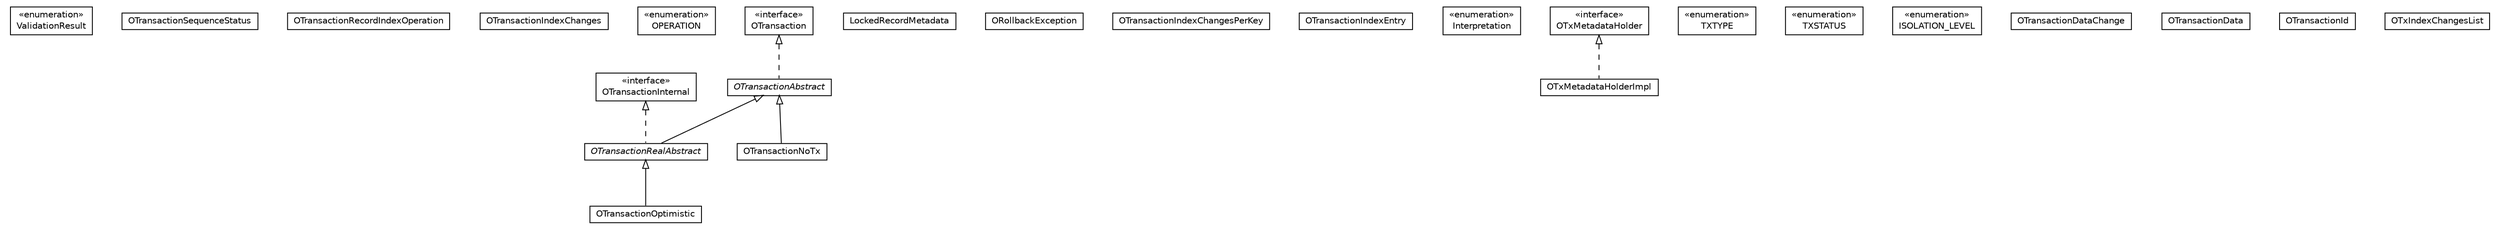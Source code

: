#!/usr/local/bin/dot
#
# Class diagram 
# Generated by UMLGraph version R5_6-24-gf6e263 (http://www.umlgraph.org/)
#

digraph G {
	edge [fontname="Helvetica",fontsize=10,labelfontname="Helvetica",labelfontsize=10];
	node [fontname="Helvetica",fontsize=10,shape=plaintext];
	nodesep=0.25;
	ranksep=0.5;
	// com.orientechnologies.orient.core.tx.ValidationResult
	c459927 [label=<<table title="com.orientechnologies.orient.core.tx.ValidationResult" border="0" cellborder="1" cellspacing="0" cellpadding="2" port="p" href="./ValidationResult.html">
		<tr><td><table border="0" cellspacing="0" cellpadding="1">
<tr><td align="center" balign="center"> &#171;enumeration&#187; </td></tr>
<tr><td align="center" balign="center"> ValidationResult </td></tr>
		</table></td></tr>
		</table>>, URL="./ValidationResult.html", fontname="Helvetica", fontcolor="black", fontsize=10.0];
	// com.orientechnologies.orient.core.tx.OTransactionSequenceStatus
	c459928 [label=<<table title="com.orientechnologies.orient.core.tx.OTransactionSequenceStatus" border="0" cellborder="1" cellspacing="0" cellpadding="2" port="p" href="./OTransactionSequenceStatus.html">
		<tr><td><table border="0" cellspacing="0" cellpadding="1">
<tr><td align="center" balign="center"> OTransactionSequenceStatus </td></tr>
		</table></td></tr>
		</table>>, URL="./OTransactionSequenceStatus.html", fontname="Helvetica", fontcolor="black", fontsize=10.0];
	// com.orientechnologies.orient.core.tx.OTransactionRecordIndexOperation
	c459929 [label=<<table title="com.orientechnologies.orient.core.tx.OTransactionRecordIndexOperation" border="0" cellborder="1" cellspacing="0" cellpadding="2" port="p" href="./OTransactionRecordIndexOperation.html">
		<tr><td><table border="0" cellspacing="0" cellpadding="1">
<tr><td align="center" balign="center"> OTransactionRecordIndexOperation </td></tr>
		</table></td></tr>
		</table>>, URL="./OTransactionRecordIndexOperation.html", fontname="Helvetica", fontcolor="black", fontsize=10.0];
	// com.orientechnologies.orient.core.tx.OTransactionIndexChanges
	c459930 [label=<<table title="com.orientechnologies.orient.core.tx.OTransactionIndexChanges" border="0" cellborder="1" cellspacing="0" cellpadding="2" port="p" href="./OTransactionIndexChanges.html">
		<tr><td><table border="0" cellspacing="0" cellpadding="1">
<tr><td align="center" balign="center"> OTransactionIndexChanges </td></tr>
		</table></td></tr>
		</table>>, URL="./OTransactionIndexChanges.html", fontname="Helvetica", fontcolor="black", fontsize=10.0];
	// com.orientechnologies.orient.core.tx.OTransactionIndexChanges.OPERATION
	c459931 [label=<<table title="com.orientechnologies.orient.core.tx.OTransactionIndexChanges.OPERATION" border="0" cellborder="1" cellspacing="0" cellpadding="2" port="p" href="./OTransactionIndexChanges.OPERATION.html">
		<tr><td><table border="0" cellspacing="0" cellpadding="1">
<tr><td align="center" balign="center"> &#171;enumeration&#187; </td></tr>
<tr><td align="center" balign="center"> OPERATION </td></tr>
		</table></td></tr>
		</table>>, URL="./OTransactionIndexChanges.OPERATION.html", fontname="Helvetica", fontcolor="black", fontsize=10.0];
	// com.orientechnologies.orient.core.tx.OTransactionNoTx
	c459932 [label=<<table title="com.orientechnologies.orient.core.tx.OTransactionNoTx" border="0" cellborder="1" cellspacing="0" cellpadding="2" port="p" href="./OTransactionNoTx.html">
		<tr><td><table border="0" cellspacing="0" cellpadding="1">
<tr><td align="center" balign="center"> OTransactionNoTx </td></tr>
		</table></td></tr>
		</table>>, URL="./OTransactionNoTx.html", fontname="Helvetica", fontcolor="black", fontsize=10.0];
	// com.orientechnologies.orient.core.tx.OTransactionAbstract
	c459933 [label=<<table title="com.orientechnologies.orient.core.tx.OTransactionAbstract" border="0" cellborder="1" cellspacing="0" cellpadding="2" port="p" href="./OTransactionAbstract.html">
		<tr><td><table border="0" cellspacing="0" cellpadding="1">
<tr><td align="center" balign="center"><font face="Helvetica-Oblique"> OTransactionAbstract </font></td></tr>
		</table></td></tr>
		</table>>, URL="./OTransactionAbstract.html", fontname="Helvetica", fontcolor="black", fontsize=10.0];
	// com.orientechnologies.orient.core.tx.OTransactionAbstract.LockedRecordMetadata
	c459934 [label=<<table title="com.orientechnologies.orient.core.tx.OTransactionAbstract.LockedRecordMetadata" border="0" cellborder="1" cellspacing="0" cellpadding="2" port="p" href="./OTransactionAbstract.LockedRecordMetadata.html">
		<tr><td><table border="0" cellspacing="0" cellpadding="1">
<tr><td align="center" balign="center"> LockedRecordMetadata </td></tr>
		</table></td></tr>
		</table>>, URL="./OTransactionAbstract.LockedRecordMetadata.html", fontname="Helvetica", fontcolor="black", fontsize=10.0];
	// com.orientechnologies.orient.core.tx.ORollbackException
	c459935 [label=<<table title="com.orientechnologies.orient.core.tx.ORollbackException" border="0" cellborder="1" cellspacing="0" cellpadding="2" port="p" href="./ORollbackException.html">
		<tr><td><table border="0" cellspacing="0" cellpadding="1">
<tr><td align="center" balign="center"> ORollbackException </td></tr>
		</table></td></tr>
		</table>>, URL="./ORollbackException.html", fontname="Helvetica", fontcolor="black", fontsize=10.0];
	// com.orientechnologies.orient.core.tx.OTransactionIndexChangesPerKey
	c459936 [label=<<table title="com.orientechnologies.orient.core.tx.OTransactionIndexChangesPerKey" border="0" cellborder="1" cellspacing="0" cellpadding="2" port="p" href="./OTransactionIndexChangesPerKey.html">
		<tr><td><table border="0" cellspacing="0" cellpadding="1">
<tr><td align="center" balign="center"> OTransactionIndexChangesPerKey </td></tr>
		</table></td></tr>
		</table>>, URL="./OTransactionIndexChangesPerKey.html", fontname="Helvetica", fontcolor="black", fontsize=10.0];
	// com.orientechnologies.orient.core.tx.OTransactionIndexChangesPerKey.OTransactionIndexEntry
	c459937 [label=<<table title="com.orientechnologies.orient.core.tx.OTransactionIndexChangesPerKey.OTransactionIndexEntry" border="0" cellborder="1" cellspacing="0" cellpadding="2" port="p" href="./OTransactionIndexChangesPerKey.OTransactionIndexEntry.html">
		<tr><td><table border="0" cellspacing="0" cellpadding="1">
<tr><td align="center" balign="center"> OTransactionIndexEntry </td></tr>
		</table></td></tr>
		</table>>, URL="./OTransactionIndexChangesPerKey.OTransactionIndexEntry.html", fontname="Helvetica", fontcolor="black", fontsize=10.0];
	// com.orientechnologies.orient.core.tx.OTransactionIndexChangesPerKey.Interpretation
	c459938 [label=<<table title="com.orientechnologies.orient.core.tx.OTransactionIndexChangesPerKey.Interpretation" border="0" cellborder="1" cellspacing="0" cellpadding="2" port="p" href="./OTransactionIndexChangesPerKey.Interpretation.html">
		<tr><td><table border="0" cellspacing="0" cellpadding="1">
<tr><td align="center" balign="center"> &#171;enumeration&#187; </td></tr>
<tr><td align="center" balign="center"> Interpretation </td></tr>
		</table></td></tr>
		</table>>, URL="./OTransactionIndexChangesPerKey.Interpretation.html", fontname="Helvetica", fontcolor="black", fontsize=10.0];
	// com.orientechnologies.orient.core.tx.OTxMetadataHolderImpl
	c459939 [label=<<table title="com.orientechnologies.orient.core.tx.OTxMetadataHolderImpl" border="0" cellborder="1" cellspacing="0" cellpadding="2" port="p" href="./OTxMetadataHolderImpl.html">
		<tr><td><table border="0" cellspacing="0" cellpadding="1">
<tr><td align="center" balign="center"> OTxMetadataHolderImpl </td></tr>
		</table></td></tr>
		</table>>, URL="./OTxMetadataHolderImpl.html", fontname="Helvetica", fontcolor="black", fontsize=10.0];
	// com.orientechnologies.orient.core.tx.OTxMetadataHolder
	c459940 [label=<<table title="com.orientechnologies.orient.core.tx.OTxMetadataHolder" border="0" cellborder="1" cellspacing="0" cellpadding="2" port="p" href="./OTxMetadataHolder.html">
		<tr><td><table border="0" cellspacing="0" cellpadding="1">
<tr><td align="center" balign="center"> &#171;interface&#187; </td></tr>
<tr><td align="center" balign="center"> OTxMetadataHolder </td></tr>
		</table></td></tr>
		</table>>, URL="./OTxMetadataHolder.html", fontname="Helvetica", fontcolor="black", fontsize=10.0];
	// com.orientechnologies.orient.core.tx.OTransactionInternal
	c459941 [label=<<table title="com.orientechnologies.orient.core.tx.OTransactionInternal" border="0" cellborder="1" cellspacing="0" cellpadding="2" port="p" href="./OTransactionInternal.html">
		<tr><td><table border="0" cellspacing="0" cellpadding="1">
<tr><td align="center" balign="center"> &#171;interface&#187; </td></tr>
<tr><td align="center" balign="center"> OTransactionInternal </td></tr>
		</table></td></tr>
		</table>>, URL="./OTransactionInternal.html", fontname="Helvetica", fontcolor="black", fontsize=10.0];
	// com.orientechnologies.orient.core.tx.OTransaction
	c459942 [label=<<table title="com.orientechnologies.orient.core.tx.OTransaction" border="0" cellborder="1" cellspacing="0" cellpadding="2" port="p" href="./OTransaction.html">
		<tr><td><table border="0" cellspacing="0" cellpadding="1">
<tr><td align="center" balign="center"> &#171;interface&#187; </td></tr>
<tr><td align="center" balign="center"> OTransaction </td></tr>
		</table></td></tr>
		</table>>, URL="./OTransaction.html", fontname="Helvetica", fontcolor="black", fontsize=10.0];
	// com.orientechnologies.orient.core.tx.OTransaction.TXTYPE
	c459943 [label=<<table title="com.orientechnologies.orient.core.tx.OTransaction.TXTYPE" border="0" cellborder="1" cellspacing="0" cellpadding="2" port="p" href="./OTransaction.TXTYPE.html">
		<tr><td><table border="0" cellspacing="0" cellpadding="1">
<tr><td align="center" balign="center"> &#171;enumeration&#187; </td></tr>
<tr><td align="center" balign="center"> TXTYPE </td></tr>
		</table></td></tr>
		</table>>, URL="./OTransaction.TXTYPE.html", fontname="Helvetica", fontcolor="black", fontsize=10.0];
	// com.orientechnologies.orient.core.tx.OTransaction.TXSTATUS
	c459944 [label=<<table title="com.orientechnologies.orient.core.tx.OTransaction.TXSTATUS" border="0" cellborder="1" cellspacing="0" cellpadding="2" port="p" href="./OTransaction.TXSTATUS.html">
		<tr><td><table border="0" cellspacing="0" cellpadding="1">
<tr><td align="center" balign="center"> &#171;enumeration&#187; </td></tr>
<tr><td align="center" balign="center"> TXSTATUS </td></tr>
		</table></td></tr>
		</table>>, URL="./OTransaction.TXSTATUS.html", fontname="Helvetica", fontcolor="black", fontsize=10.0];
	// com.orientechnologies.orient.core.tx.OTransaction.ISOLATION_LEVEL
	c459945 [label=<<table title="com.orientechnologies.orient.core.tx.OTransaction.ISOLATION_LEVEL" border="0" cellborder="1" cellspacing="0" cellpadding="2" port="p" href="./OTransaction.ISOLATION_LEVEL.html">
		<tr><td><table border="0" cellspacing="0" cellpadding="1">
<tr><td align="center" balign="center"> &#171;enumeration&#187; </td></tr>
<tr><td align="center" balign="center"> ISOLATION_LEVEL </td></tr>
		</table></td></tr>
		</table>>, URL="./OTransaction.ISOLATION_LEVEL.html", fontname="Helvetica", fontcolor="black", fontsize=10.0];
	// com.orientechnologies.orient.core.tx.OTransactionOptimistic
	c459946 [label=<<table title="com.orientechnologies.orient.core.tx.OTransactionOptimistic" border="0" cellborder="1" cellspacing="0" cellpadding="2" port="p" href="./OTransactionOptimistic.html">
		<tr><td><table border="0" cellspacing="0" cellpadding="1">
<tr><td align="center" balign="center"> OTransactionOptimistic </td></tr>
		</table></td></tr>
		</table>>, URL="./OTransactionOptimistic.html", fontname="Helvetica", fontcolor="black", fontsize=10.0];
	// com.orientechnologies.orient.core.tx.OTransactionDataChange
	c459947 [label=<<table title="com.orientechnologies.orient.core.tx.OTransactionDataChange" border="0" cellborder="1" cellspacing="0" cellpadding="2" port="p" href="./OTransactionDataChange.html">
		<tr><td><table border="0" cellspacing="0" cellpadding="1">
<tr><td align="center" balign="center"> OTransactionDataChange </td></tr>
		</table></td></tr>
		</table>>, URL="./OTransactionDataChange.html", fontname="Helvetica", fontcolor="black", fontsize=10.0];
	// com.orientechnologies.orient.core.tx.OTransactionData
	c459948 [label=<<table title="com.orientechnologies.orient.core.tx.OTransactionData" border="0" cellborder="1" cellspacing="0" cellpadding="2" port="p" href="./OTransactionData.html">
		<tr><td><table border="0" cellspacing="0" cellpadding="1">
<tr><td align="center" balign="center"> OTransactionData </td></tr>
		</table></td></tr>
		</table>>, URL="./OTransactionData.html", fontname="Helvetica", fontcolor="black", fontsize=10.0];
	// com.orientechnologies.orient.core.tx.OTransactionId
	c459949 [label=<<table title="com.orientechnologies.orient.core.tx.OTransactionId" border="0" cellborder="1" cellspacing="0" cellpadding="2" port="p" href="./OTransactionId.html">
		<tr><td><table border="0" cellspacing="0" cellpadding="1">
<tr><td align="center" balign="center"> OTransactionId </td></tr>
		</table></td></tr>
		</table>>, URL="./OTransactionId.html", fontname="Helvetica", fontcolor="black", fontsize=10.0];
	// com.orientechnologies.orient.core.tx.OTransactionRealAbstract
	c459950 [label=<<table title="com.orientechnologies.orient.core.tx.OTransactionRealAbstract" border="0" cellborder="1" cellspacing="0" cellpadding="2" port="p" href="./OTransactionRealAbstract.html">
		<tr><td><table border="0" cellspacing="0" cellpadding="1">
<tr><td align="center" balign="center"><font face="Helvetica-Oblique"> OTransactionRealAbstract </font></td></tr>
		</table></td></tr>
		</table>>, URL="./OTransactionRealAbstract.html", fontname="Helvetica", fontcolor="black", fontsize=10.0];
	// com.orientechnologies.orient.core.tx.OTxIndexChangesList
	c459951 [label=<<table title="com.orientechnologies.orient.core.tx.OTxIndexChangesList" border="0" cellborder="1" cellspacing="0" cellpadding="2" port="p" href="./OTxIndexChangesList.html">
		<tr><td><table border="0" cellspacing="0" cellpadding="1">
<tr><td align="center" balign="center"> OTxIndexChangesList </td></tr>
		</table></td></tr>
		</table>>, URL="./OTxIndexChangesList.html", fontname="Helvetica", fontcolor="black", fontsize=10.0];
	//com.orientechnologies.orient.core.tx.OTransactionNoTx extends com.orientechnologies.orient.core.tx.OTransactionAbstract
	c459933:p -> c459932:p [dir=back,arrowtail=empty];
	//com.orientechnologies.orient.core.tx.OTransactionAbstract implements com.orientechnologies.orient.core.tx.OTransaction
	c459942:p -> c459933:p [dir=back,arrowtail=empty,style=dashed];
	//com.orientechnologies.orient.core.tx.OTxMetadataHolderImpl implements com.orientechnologies.orient.core.tx.OTxMetadataHolder
	c459940:p -> c459939:p [dir=back,arrowtail=empty,style=dashed];
	//com.orientechnologies.orient.core.tx.OTransactionOptimistic extends com.orientechnologies.orient.core.tx.OTransactionRealAbstract
	c459950:p -> c459946:p [dir=back,arrowtail=empty];
	//com.orientechnologies.orient.core.tx.OTransactionRealAbstract extends com.orientechnologies.orient.core.tx.OTransactionAbstract
	c459933:p -> c459950:p [dir=back,arrowtail=empty];
	//com.orientechnologies.orient.core.tx.OTransactionRealAbstract implements com.orientechnologies.orient.core.tx.OTransactionInternal
	c459941:p -> c459950:p [dir=back,arrowtail=empty,style=dashed];
}

